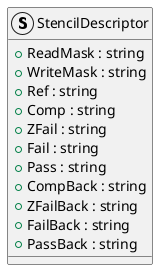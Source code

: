 @startuml
struct StencilDescriptor {
    + ReadMask : string
    + WriteMask : string
    + Ref : string
    + Comp : string
    + ZFail : string
    + Fail : string
    + Pass : string
    + CompBack : string
    + ZFailBack : string
    + FailBack : string
    + PassBack : string
}
@enduml
